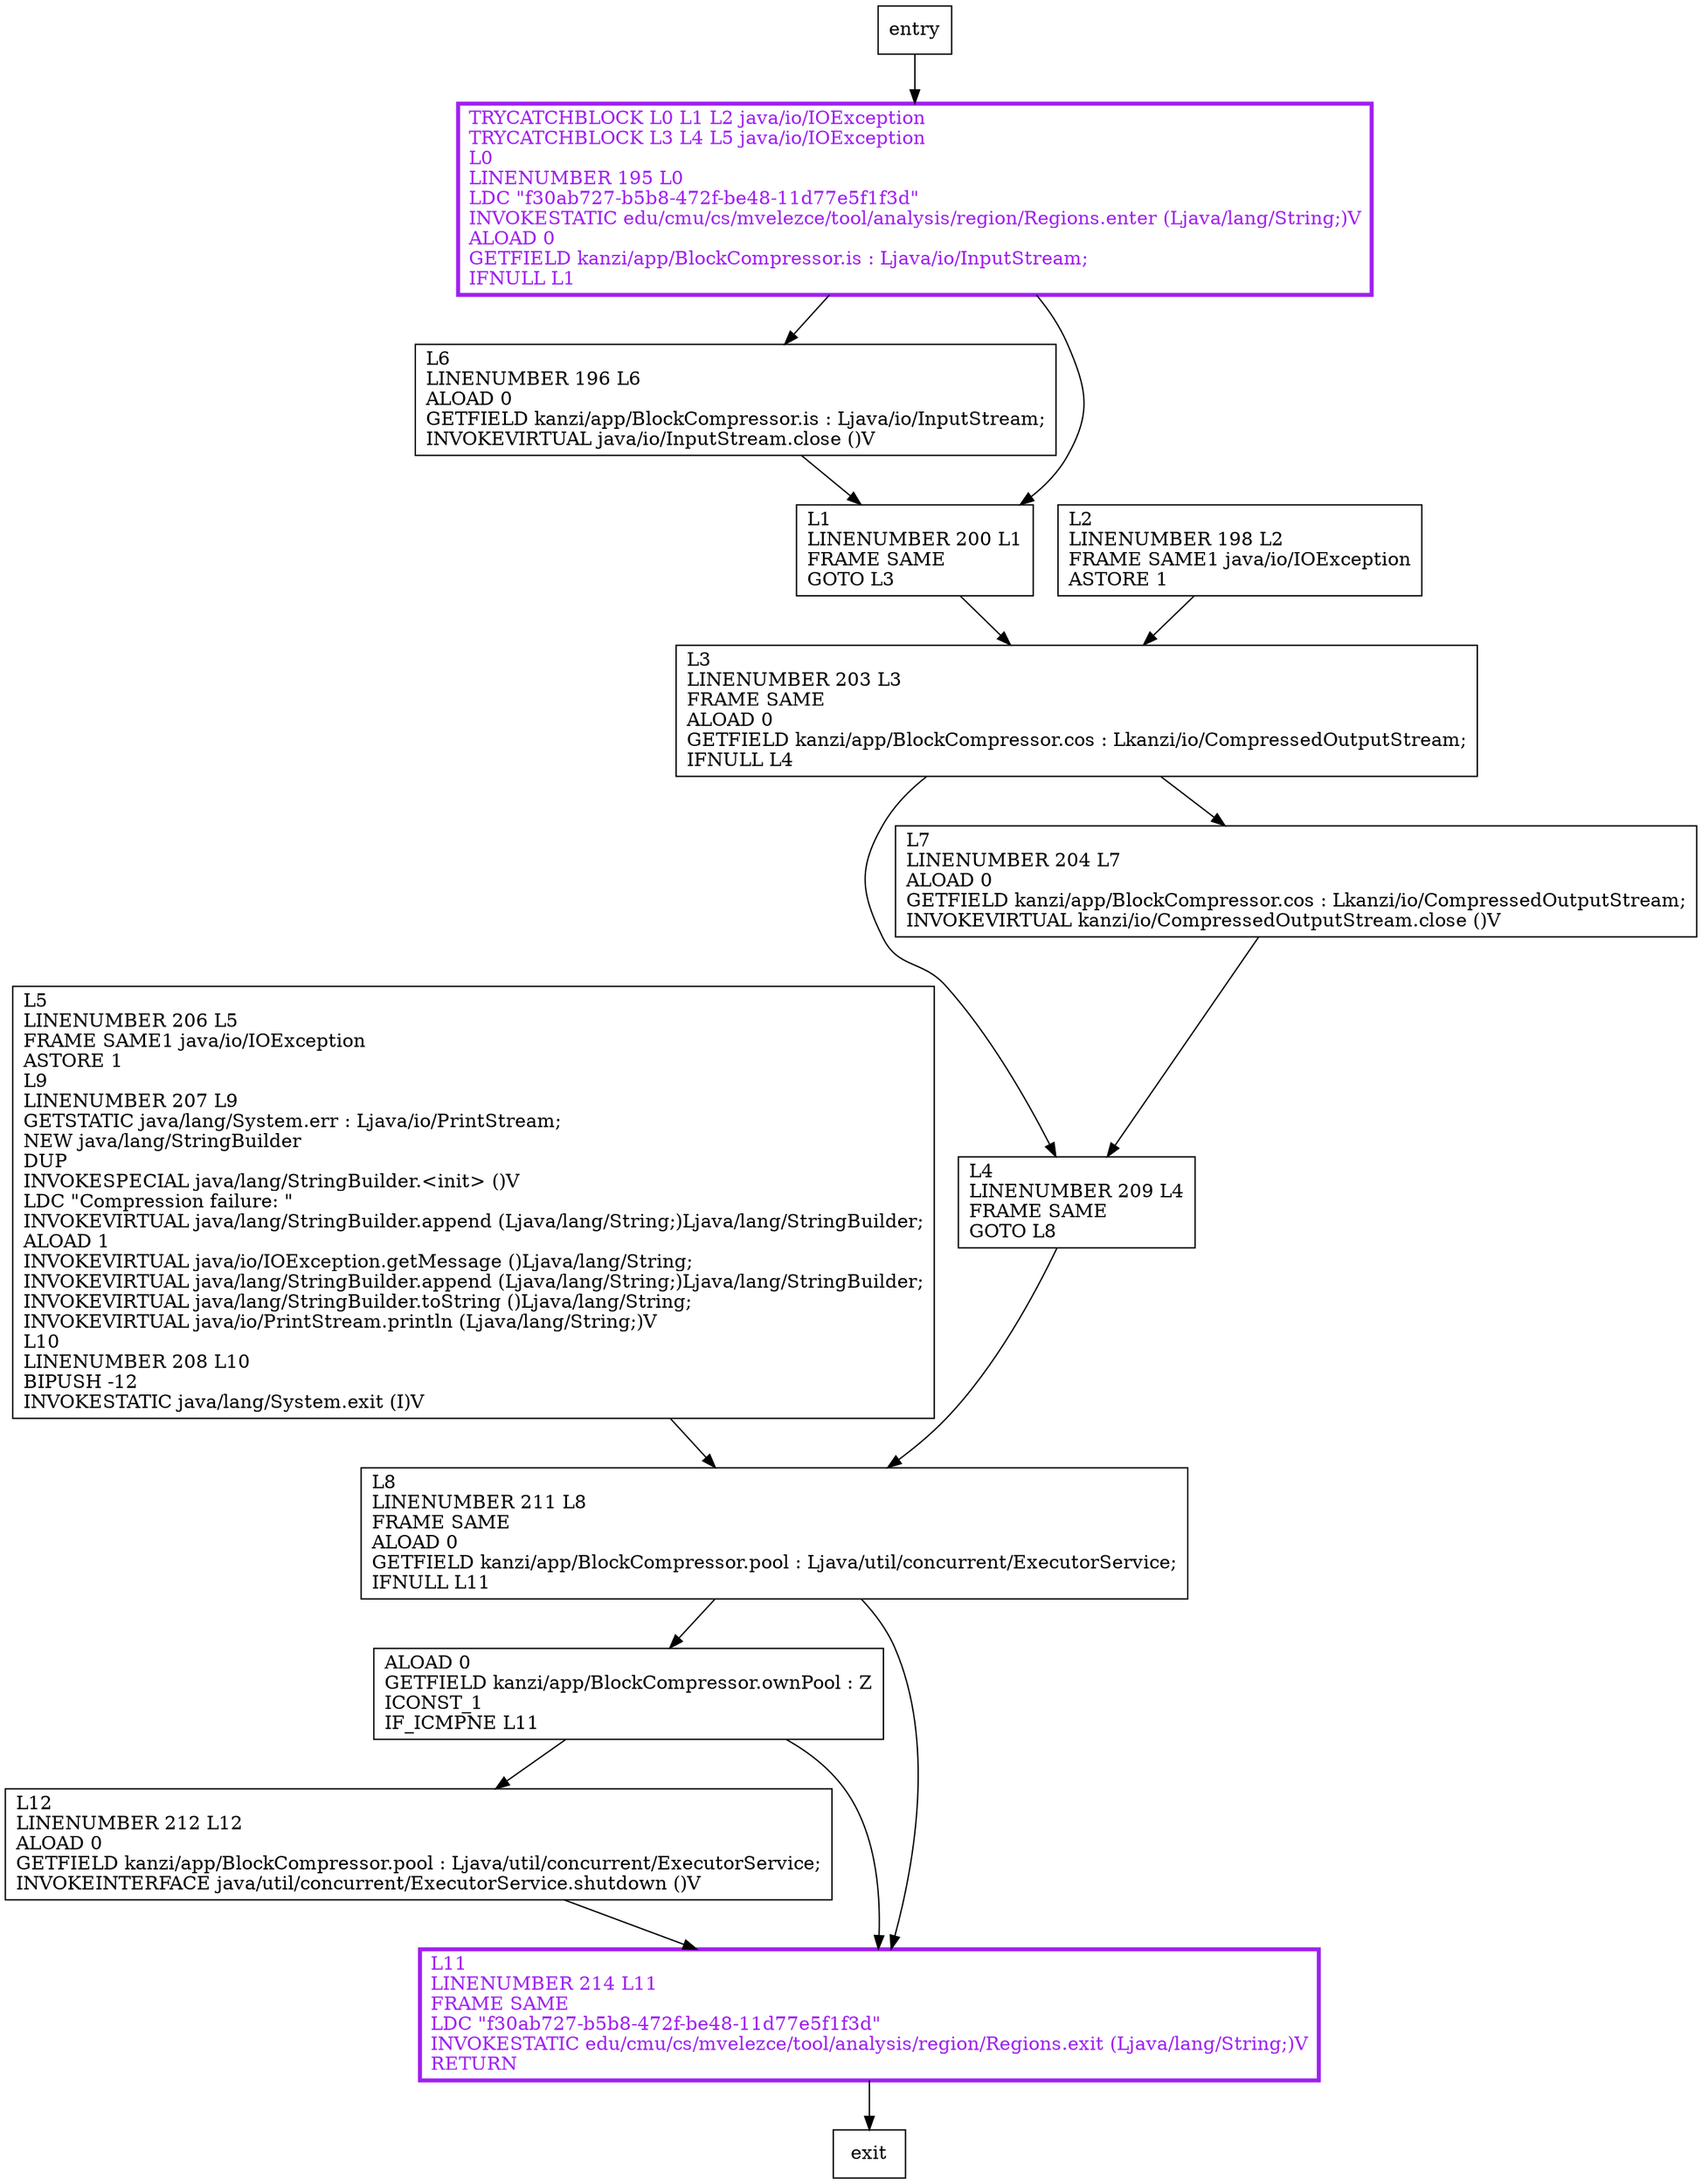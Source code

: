 digraph dispose {
node [shape=record];
611596442 [label="L8\lLINENUMBER 211 L8\lFRAME SAME\lALOAD 0\lGETFIELD kanzi/app/BlockCompressor.pool : Ljava/util/concurrent/ExecutorService;\lIFNULL L11\l"];
156580200 [label="L5\lLINENUMBER 206 L5\lFRAME SAME1 java/io/IOException\lASTORE 1\lL9\lLINENUMBER 207 L9\lGETSTATIC java/lang/System.err : Ljava/io/PrintStream;\lNEW java/lang/StringBuilder\lDUP\lINVOKESPECIAL java/lang/StringBuilder.\<init\> ()V\lLDC \"Compression failure: \"\lINVOKEVIRTUAL java/lang/StringBuilder.append (Ljava/lang/String;)Ljava/lang/StringBuilder;\lALOAD 1\lINVOKEVIRTUAL java/io/IOException.getMessage ()Ljava/lang/String;\lINVOKEVIRTUAL java/lang/StringBuilder.append (Ljava/lang/String;)Ljava/lang/StringBuilder;\lINVOKEVIRTUAL java/lang/StringBuilder.toString ()Ljava/lang/String;\lINVOKEVIRTUAL java/io/PrintStream.println (Ljava/lang/String;)V\lL10\lLINENUMBER 208 L10\lBIPUSH -12\lINVOKESTATIC java/lang/System.exit (I)V\l"];
1995393551 [label="ALOAD 0\lGETFIELD kanzi/app/BlockCompressor.ownPool : Z\lICONST_1\lIF_ICMPNE L11\l"];
1441072868 [label="L4\lLINENUMBER 209 L4\lFRAME SAME\lGOTO L8\l"];
1935285408 [label="L12\lLINENUMBER 212 L12\lALOAD 0\lGETFIELD kanzi/app/BlockCompressor.pool : Ljava/util/concurrent/ExecutorService;\lINVOKEINTERFACE java/util/concurrent/ExecutorService.shutdown ()V\l"];
2041538319 [label="L7\lLINENUMBER 204 L7\lALOAD 0\lGETFIELD kanzi/app/BlockCompressor.cos : Lkanzi/io/CompressedOutputStream;\lINVOKEVIRTUAL kanzi/io/CompressedOutputStream.close ()V\l"];
1846042074 [label="L6\lLINENUMBER 196 L6\lALOAD 0\lGETFIELD kanzi/app/BlockCompressor.is : Ljava/io/InputStream;\lINVOKEVIRTUAL java/io/InputStream.close ()V\l"];
809160136 [label="TRYCATCHBLOCK L0 L1 L2 java/io/IOException\lTRYCATCHBLOCK L3 L4 L5 java/io/IOException\lL0\lLINENUMBER 195 L0\lLDC \"f30ab727-b5b8-472f-be48-11d77e5f1f3d\"\lINVOKESTATIC edu/cmu/cs/mvelezce/tool/analysis/region/Regions.enter (Ljava/lang/String;)V\lALOAD 0\lGETFIELD kanzi/app/BlockCompressor.is : Ljava/io/InputStream;\lIFNULL L1\l"];
1916139110 [label="L3\lLINENUMBER 203 L3\lFRAME SAME\lALOAD 0\lGETFIELD kanzi/app/BlockCompressor.cos : Lkanzi/io/CompressedOutputStream;\lIFNULL L4\l"];
1962597504 [label="L11\lLINENUMBER 214 L11\lFRAME SAME\lLDC \"f30ab727-b5b8-472f-be48-11d77e5f1f3d\"\lINVOKESTATIC edu/cmu/cs/mvelezce/tool/analysis/region/Regions.exit (Ljava/lang/String;)V\lRETURN\l"];
1481846279 [label="L1\lLINENUMBER 200 L1\lFRAME SAME\lGOTO L3\l"];
344404325 [label="L2\lLINENUMBER 198 L2\lFRAME SAME1 java/io/IOException\lASTORE 1\l"];
entry;
exit;
1441072868 -> 611596442;
1935285408 -> 1962597504;
2041538319 -> 1441072868;
809160136 -> 1846042074;
809160136 -> 1481846279;
344404325 -> 1916139110;
entry -> 809160136;
611596442 -> 1995393551;
611596442 -> 1962597504;
156580200 -> 611596442;
1995393551 -> 1935285408;
1995393551 -> 1962597504;
1846042074 -> 1481846279;
1916139110 -> 1441072868;
1916139110 -> 2041538319;
1962597504 -> exit;
1481846279 -> 1916139110;
809160136[fontcolor="purple", penwidth=3, color="purple"];
1962597504[fontcolor="purple", penwidth=3, color="purple"];
}
